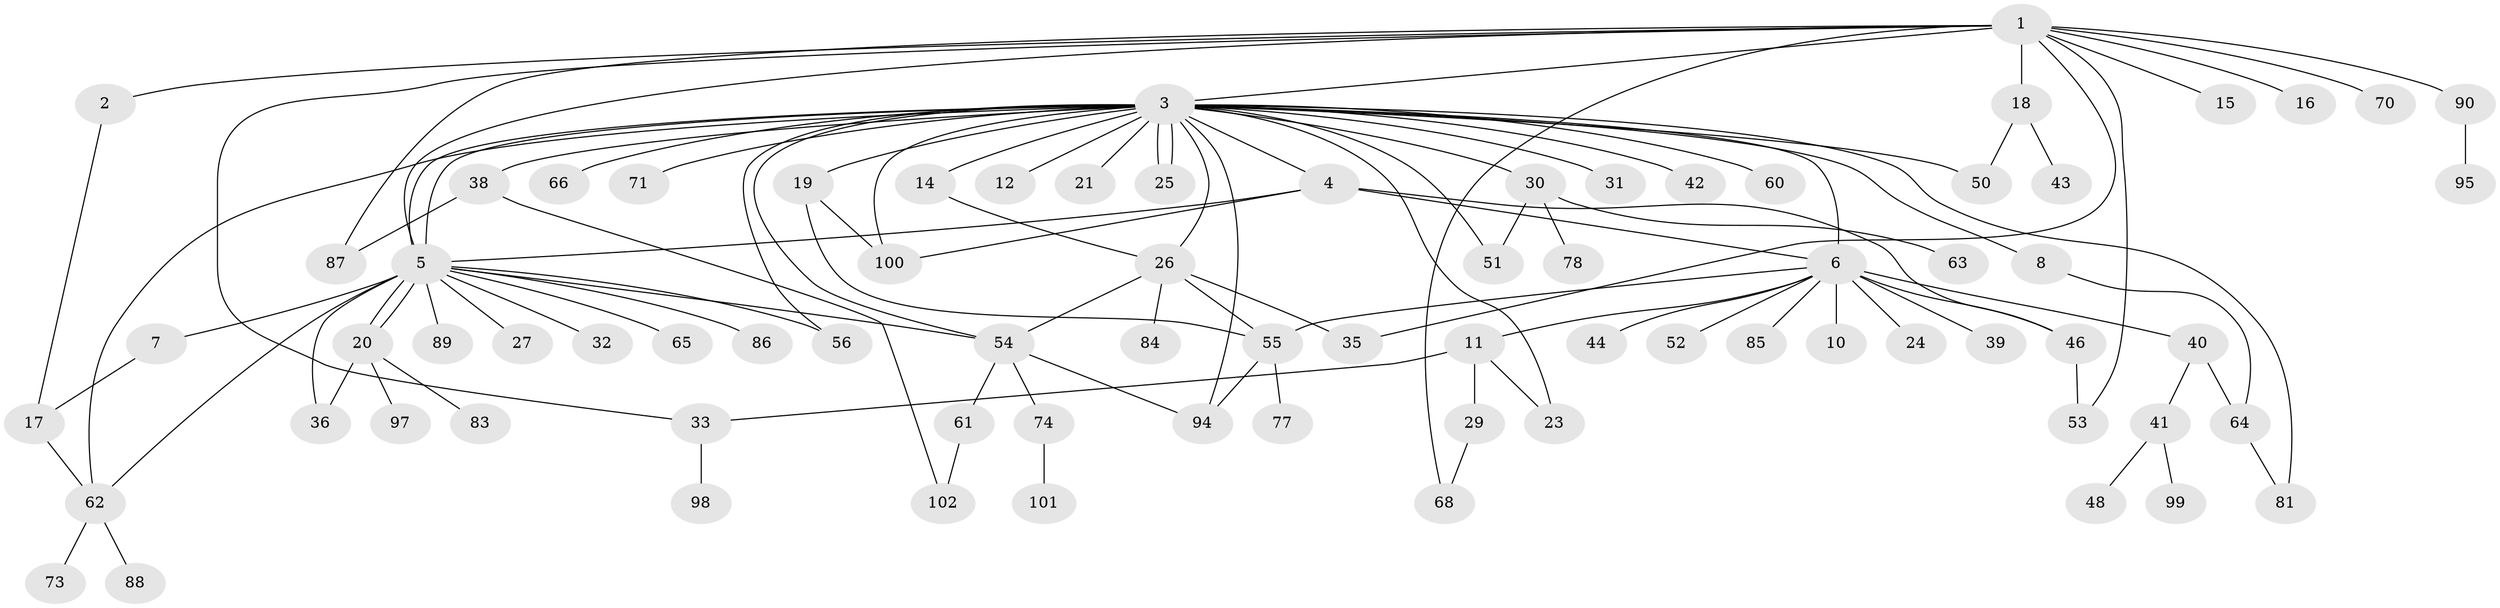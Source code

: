 // original degree distribution, {13: 0.00980392156862745, 2: 0.30392156862745096, 26: 0.00980392156862745, 5: 0.049019607843137254, 16: 0.00980392156862745, 12: 0.00980392156862745, 3: 0.10784313725490197, 9: 0.00980392156862745, 1: 0.43137254901960786, 4: 0.029411764705882353, 6: 0.00980392156862745, 7: 0.0196078431372549}
// Generated by graph-tools (version 1.1) at 2025/11/02/27/25 16:11:15]
// undirected, 78 vertices, 109 edges
graph export_dot {
graph [start="1"]
  node [color=gray90,style=filled];
  1 [super="+13"];
  2;
  3 [super="+9"];
  4 [super="+47"];
  5 [super="+76"];
  6 [super="+28"];
  7;
  8 [super="+59"];
  10;
  11 [super="+80"];
  12;
  14 [super="+22"];
  15;
  16;
  17 [super="+37"];
  18 [super="+34"];
  19;
  20 [super="+69"];
  21;
  23;
  24;
  25;
  26 [super="+49"];
  27;
  29;
  30 [super="+96"];
  31;
  32;
  33 [super="+82"];
  35;
  36 [super="+92"];
  38 [super="+45"];
  39;
  40 [super="+91"];
  41 [super="+79"];
  42;
  43;
  44;
  46 [super="+58"];
  48;
  50 [super="+75"];
  51;
  52;
  53;
  54 [super="+57"];
  55 [super="+72"];
  56;
  60;
  61;
  62 [super="+67"];
  63;
  64 [super="+93"];
  65;
  66;
  68;
  70;
  71;
  73;
  74;
  77;
  78;
  81;
  83;
  84;
  85;
  86;
  87;
  88;
  89;
  90;
  94;
  95;
  97;
  98;
  99;
  100;
  101;
  102;
  1 -- 2;
  1 -- 3;
  1 -- 5;
  1 -- 15;
  1 -- 16;
  1 -- 18;
  1 -- 35;
  1 -- 53;
  1 -- 68;
  1 -- 70;
  1 -- 87;
  1 -- 90;
  1 -- 33;
  2 -- 17;
  3 -- 4;
  3 -- 5;
  3 -- 5;
  3 -- 6 [weight=2];
  3 -- 8;
  3 -- 12;
  3 -- 14;
  3 -- 19;
  3 -- 23;
  3 -- 25;
  3 -- 25;
  3 -- 26;
  3 -- 31;
  3 -- 38;
  3 -- 42;
  3 -- 50;
  3 -- 51;
  3 -- 54;
  3 -- 56;
  3 -- 60;
  3 -- 66;
  3 -- 71;
  3 -- 100 [weight=2];
  3 -- 81;
  3 -- 21;
  3 -- 30;
  3 -- 94;
  3 -- 62;
  4 -- 6;
  4 -- 46;
  4 -- 100;
  4 -- 5;
  5 -- 7;
  5 -- 20;
  5 -- 20;
  5 -- 27;
  5 -- 32;
  5 -- 36;
  5 -- 54;
  5 -- 65;
  5 -- 86;
  5 -- 89;
  5 -- 56;
  5 -- 62;
  6 -- 10;
  6 -- 11;
  6 -- 24;
  6 -- 39;
  6 -- 40;
  6 -- 52;
  6 -- 55;
  6 -- 85;
  6 -- 44;
  6 -- 46;
  7 -- 17;
  8 -- 64;
  11 -- 23;
  11 -- 29;
  11 -- 33;
  14 -- 26;
  17 -- 62;
  18 -- 43;
  18 -- 50;
  19 -- 55;
  19 -- 100;
  20 -- 36;
  20 -- 83;
  20 -- 97;
  26 -- 35;
  26 -- 54;
  26 -- 55;
  26 -- 84;
  29 -- 68;
  30 -- 51;
  30 -- 63;
  30 -- 78;
  33 -- 98;
  38 -- 87;
  38 -- 102;
  40 -- 41;
  40 -- 64;
  41 -- 48;
  41 -- 99;
  46 -- 53;
  54 -- 61;
  54 -- 74;
  54 -- 94;
  55 -- 77;
  55 -- 94;
  61 -- 102;
  62 -- 88;
  62 -- 73;
  64 -- 81;
  74 -- 101;
  90 -- 95;
}
